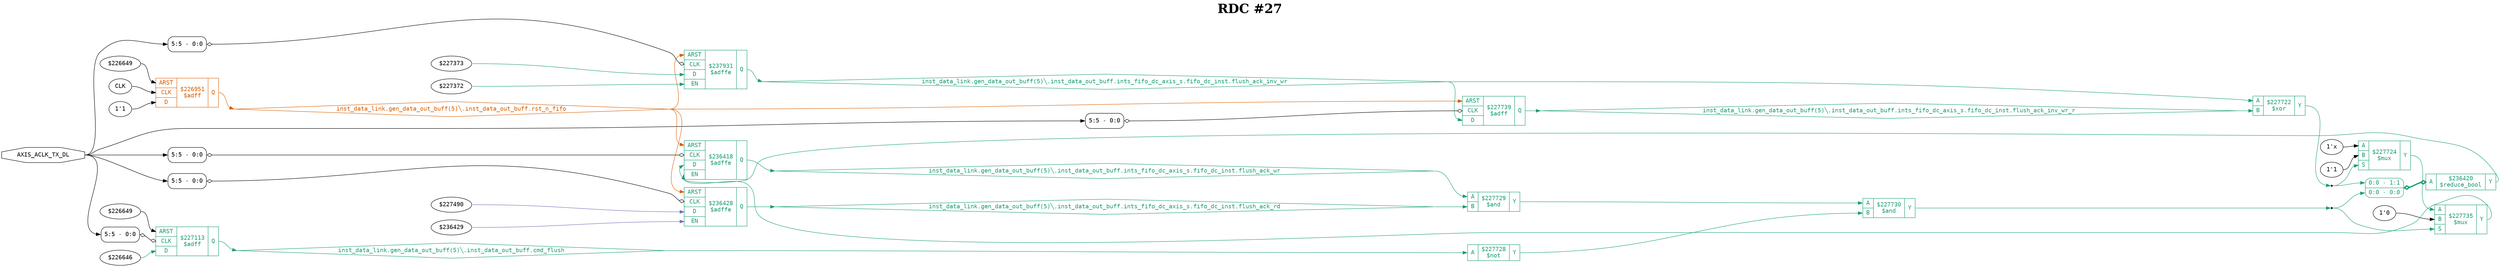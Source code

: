 digraph "spacefibre_light_top" {
label=<<b>RDC #27</b>>;
labelloc="t"
fontsize="30"
node ["fontname"="Courier"]
edge ["fontname"="Courier"]
rankdir="LR";
remincross=true;
n8 [ shape=octagon, label="AXIS_ACLK_TX_DL", color="black", fontcolor="black", href="/src/ip_spacefibre_light_top/spacefibre_light_top.vhd#58" ];
n9 [ shape=diamond, label="inst_data_link.gen_data_out_buff(5)&#9586;.inst_data_out_buff.cmd_flush", colorscheme="dark28", color="1", fontcolor="1", href="/src/module_data_link/data_out_buf.vhd#140" ];
n10 [ shape=diamond, label="inst_data_link.gen_data_out_buff(5)&#9586;.inst_data_out_buff.ints_fifo_dc_axis_s.fifo_dc_inst.flush_ack_inv_wr", colorscheme="dark28", color="1", fontcolor="1", href="/src/ip/fifo_dc/fifo_dc.vhd#115" ];
n11 [ shape=diamond, label="inst_data_link.gen_data_out_buff(5)&#9586;.inst_data_out_buff.ints_fifo_dc_axis_s.fifo_dc_inst.flush_ack_inv_wr_r", colorscheme="dark28", color="1", fontcolor="1", href="/src/ip/fifo_dc/fifo_dc.vhd#116" ];
n12 [ shape=diamond, label="inst_data_link.gen_data_out_buff(5)&#9586;.inst_data_out_buff.ints_fifo_dc_axis_s.fifo_dc_inst.flush_ack_rd", colorscheme="dark28", color="1", fontcolor="1", href="/src/ip/fifo_dc/fifo_dc.vhd#120" ];
n13 [ shape=diamond, label="inst_data_link.gen_data_out_buff(5)&#9586;.inst_data_out_buff.ints_fifo_dc_axis_s.fifo_dc_inst.flush_ack_wr", colorscheme="dark28", color="1", fontcolor="1", href="/src/ip/fifo_dc/fifo_dc.vhd#119" ];
n14 [ shape=diamond, label="inst_data_link.gen_data_out_buff(5)&#9586;.inst_data_out_buff.rst_n_fifo", colorscheme="dark28", color="2", fontcolor="2", href="/src/module_data_link/data_out_buf.vhd#165" ];
{ rank="source"; n8;}
{ rank="sink";}
c20 [ shape=record, label="{{<p15> ARST|<p16> CLK|<p17> D|<p18> EN}|$236418\n$adffe|{<p19> Q}}", colorscheme="dark28", color="1", fontcolor="1" , href="/src/ip/fifo_dc/fifo_dc.vhd#440"  ];
x0 [ shape=record, style=rounded, label="<s0> 5:5 - 0:0 ", color="black", fontcolor="black" ];
x0:e -> c20:p16:w [arrowhead=odiamond, arrowtail=odiamond, dir=both, color="black", fontcolor="black", label=""];
v2 [ label="$227490" ];
v3 [ label="$236429" ];
c21 [ shape=record, label="{{<p15> ARST|<p16> CLK|<p17> D|<p18> EN}|$236428\n$adffe|{<p19> Q}}", colorscheme="dark28", color="1", fontcolor="1" , href="/src/ip/fifo_dc/fifo_dc.vhd#440"  ];
x1 [ shape=record, style=rounded, label="<s0> 5:5 - 0:0 ", color="black", fontcolor="black" ];
x1:e -> c21:p16:w [arrowhead=odiamond, arrowtail=odiamond, dir=both, color="black", fontcolor="black", label=""];
v5 [ label="$227373" ];
v6 [ label="$227372" ];
c22 [ shape=record, label="{{<p15> ARST|<p16> CLK|<p17> D|<p18> EN}|$237931\n$adffe|{<p19> Q}}", colorscheme="dark28", color="1", fontcolor="1" , href="/src/ip/fifo_dc/fifo_dc.vhd#199"  ];
x4 [ shape=record, style=rounded, label="<s0> 5:5 - 0:0 ", color="black", fontcolor="black" ];
x4:e -> c22:p16:w [arrowhead=odiamond, arrowtail=odiamond, dir=both, color="black", fontcolor="black", label=""];
c25 [ shape=record, label="{{<p23> A}|$236420\n$reduce_bool|{<p24> Y}}", colorscheme="dark28", color="1", fontcolor="1" ];
x7 [ shape=record, style=rounded, label="<s1> 0:0 - 1:1 |<s0> 0:0 - 0:0 ", colorscheme="dark28", color="1", fontcolor="1" ];
x7:e -> c25:p23:w [arrowhead=odiamond, arrowtail=odiamond, dir=both, colorscheme="dark28", color="1", fontcolor="1", style="setlinewidth(3)", label=""];
v8 [ label="$226649" ];
v10 [ label="$226646" ];
c26 [ shape=record, label="{{<p15> ARST|<p16> CLK|<p17> D}|$227113\n$adff|{<p19> Q}}", colorscheme="dark28", color="1", fontcolor="1" , href="/src/module_data_link/data_out_buf.vhd#266"  ];
x9 [ shape=record, style=rounded, label="<s0> 5:5 - 0:0 ", color="black", fontcolor="black" ];
x9:e -> c26:p16:w [arrowhead=odiamond, arrowtail=odiamond, dir=both, color="black", fontcolor="black", label=""];
v11 [ label="$226649" ];
v12 [ label="CLK" ];
v13 [ label="1'1" ];
c27 [ shape=record, label="{{<p15> ARST|<p16> CLK|<p17> D}|$226951\n$adff|{<p19> Q}}", colorscheme="dark28", color="2", fontcolor="2" , href="/src/module_data_link/data_out_buf.vhd#225"  ];
c28 [ shape=record, label="{{<p15> ARST|<p16> CLK|<p17> D}|$227739\n$adff|{<p19> Q}}", colorscheme="dark28", color="1", fontcolor="1" , href="/src/ip/fifo_dc/fifo_dc.vhd#440"  ];
x14 [ shape=record, style=rounded, label="<s0> 5:5 - 0:0 ", color="black", fontcolor="black" ];
x14:e -> c28:p16:w [arrowhead=odiamond, arrowtail=odiamond, dir=both, color="black", fontcolor="black", label=""];
c30 [ shape=record, label="{{<p23> A|<p29> B}|$227722\n$xor|{<p24> Y}}", colorscheme="dark28", color="1", fontcolor="1" , href="/src/ip/fifo_dc/fifo_dc.vhd#461"  ];
v15 [ label="1'x" ];
v16 [ label="1'1" ];
c32 [ shape=record, label="{{<p23> A|<p29> B|<p31> S}|$227724\n$mux|{<p24> Y}}", colorscheme="dark28", color="1", fontcolor="1" , href="/src/ip/fifo_dc/fifo_dc.vhd#461"  ];
c33 [ shape=record, label="{{<p23> A}|$227728\n$not|{<p24> Y}}", colorscheme="dark28", color="1", fontcolor="1" , href="/src/ip/fifo_dc/fifo_dc.vhd#471"  ];
c34 [ shape=record, label="{{<p23> A|<p29> B}|$227729\n$and|{<p24> Y}}", colorscheme="dark28", color="1", fontcolor="1" , href="/src/ip/fifo_dc/fifo_dc.vhd#471"  ];
c35 [ shape=record, label="{{<p23> A|<p29> B}|$227730\n$and|{<p24> Y}}", colorscheme="dark28", color="1", fontcolor="1" , href="/src/ip/fifo_dc/fifo_dc.vhd#471"  ];
v17 [ label="1'0" ];
c36 [ shape=record, label="{{<p23> A|<p29> B|<p31> S}|$227735\n$mux|{<p24> Y}}", colorscheme="dark28", color="1", fontcolor="1" , href="/src/ip/fifo_dc/fifo_dc.vhd#471"  ];
c25:p24:e -> c20:p18:w [colorscheme="dark28", color="1", fontcolor="1", label=""];
c22:p19:e -> n10:w [colorscheme="dark28", color="1", fontcolor="1", label=""];
n10:e -> c28:p17:w [colorscheme="dark28", color="1", fontcolor="1", label=""];
n10:e -> c30:p23:w [colorscheme="dark28", color="1", fontcolor="1", label=""];
c28:p19:e -> n11:w [colorscheme="dark28", color="1", fontcolor="1", label=""];
n11:e -> c30:p29:w [colorscheme="dark28", color="1", fontcolor="1", label=""];
c21:p19:e -> n12:w [colorscheme="dark28", color="1", fontcolor="1", label=""];
n12:e -> c34:p29:w [colorscheme="dark28", color="1", fontcolor="1", label=""];
c20:p19:e -> n13:w [colorscheme="dark28", color="1", fontcolor="1", label=""];
n13:e -> c34:p23:w [colorscheme="dark28", color="1", fontcolor="1", label=""];
c27:p19:e -> n14:w [colorscheme="dark28", color="2", fontcolor="2", label=""];
n14:e -> c20:p15:w [colorscheme="dark28", color="2", fontcolor="2", label=""];
n14:e -> c21:p15:w [colorscheme="dark28", color="2", fontcolor="2", label=""];
n14:e -> c22:p15:w [colorscheme="dark28", color="2", fontcolor="2", label=""];
n14:e -> c28:p15:w [colorscheme="dark28", color="2", fontcolor="2", label=""];
n2 [ shape=point ];
c30:p24:e -> n2:w [colorscheme="dark28", color="1", fontcolor="1", label=""];
n2:e -> c32:p31:w [colorscheme="dark28", color="1", fontcolor="1", label=""];
n2:e -> x7:s1:w [colorscheme="dark28", color="1", fontcolor="1", label=""];
c32:p24:e -> c36:p23:w [colorscheme="dark28", color="1", fontcolor="1", label=""];
c33:p24:e -> c35:p29:w [colorscheme="dark28", color="1", fontcolor="1", label=""];
c34:p24:e -> c35:p23:w [colorscheme="dark28", color="1", fontcolor="1", label=""];
n6 [ shape=point ];
c35:p24:e -> n6:w [colorscheme="dark28", color="1", fontcolor="1", label=""];
n6:e -> c36:p31:w [colorscheme="dark28", color="1", fontcolor="1", label=""];
n6:e -> x7:s0:w [colorscheme="dark28", color="1", fontcolor="1", label=""];
c36:p24:e -> c20:p17:w [colorscheme="dark28", color="1", fontcolor="1", label=""];
n8:e -> x0:s0:w [color="black", fontcolor="black", label=""];
n8:e -> x14:s0:w [color="black", fontcolor="black", label=""];
n8:e -> x1:s0:w [color="black", fontcolor="black", label=""];
n8:e -> x4:s0:w [color="black", fontcolor="black", label=""];
n8:e -> x9:s0:w [color="black", fontcolor="black", label=""];
c26:p19:e -> n9:w [colorscheme="dark28", color="1", fontcolor="1", label=""];
n9:e -> c33:p23:w [colorscheme="dark28", color="1", fontcolor="1", label=""];
v10:e -> c26:p17:w [colorscheme="dark28", color="1", fontcolor="1", label=""];
v11:e -> c27:p15:w [color="black", fontcolor="black", label=""];
v12:e -> c27:p16:w [color="black", fontcolor="black", label=""];
v13:e -> c27:p17:w [color="black", fontcolor="black", label=""];
v15:e -> c32:p23:w [color="black", fontcolor="black", label=""];
v16:e -> c32:p29:w [color="black", fontcolor="black", label=""];
v17:e -> c36:p29:w [color="black", fontcolor="black", label=""];
v2:e -> c21:p17:w [colorscheme="dark28", color="3", fontcolor="3", label=""];
v3:e -> c21:p18:w [colorscheme="dark28", color="3", fontcolor="3", label=""];
v5:e -> c22:p17:w [colorscheme="dark28", color="1", fontcolor="1", label=""];
v6:e -> c22:p18:w [colorscheme="dark28", color="1", fontcolor="1", label=""];
v8:e -> c26:p15:w [color="black", fontcolor="black", label=""];
}

